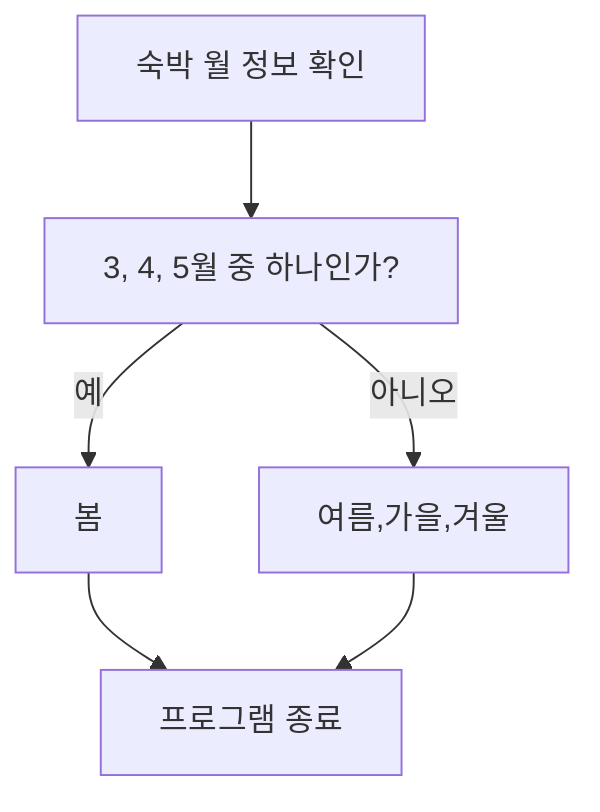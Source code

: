 graph TD
    B[숙박 월 정보 확인]
    B --> C[3, 4, 5월 중 하나인가?]
    C -->|예| D[봄]
    C -->|아니오| E[여름,가을,겨울]
    D --> J[프로그램 종료]
    E --> J